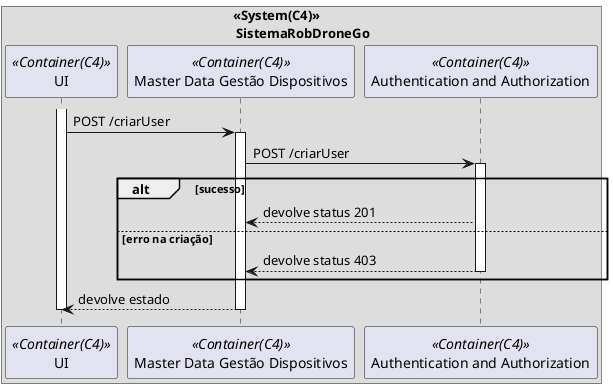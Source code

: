 @startuml vp2

box "<<System(C4)>>\n SistemaRobDroneGo"
participant UI as ui <<Container(C4)>>
participant "Master Data Gestão Dispositivos" as mdgd <<Container(C4)>>
participant "Authentication and Authorization" as mdgt <<Container(C4)>>

activate ui
ui -> mdgd: POST /criarUser
activate mdgd
mdgd -> mdgt: POST /criarUser
activate mdgt
alt sucesso
mdgt --> mdgd: devolve status 201
else erro na criação
mdgt --> mdgd: devolve status 403
deactivate mdgt
end
mdgd --> ui : devolve estado
deactivate mdgd
deactivate ui

end box

@enduml